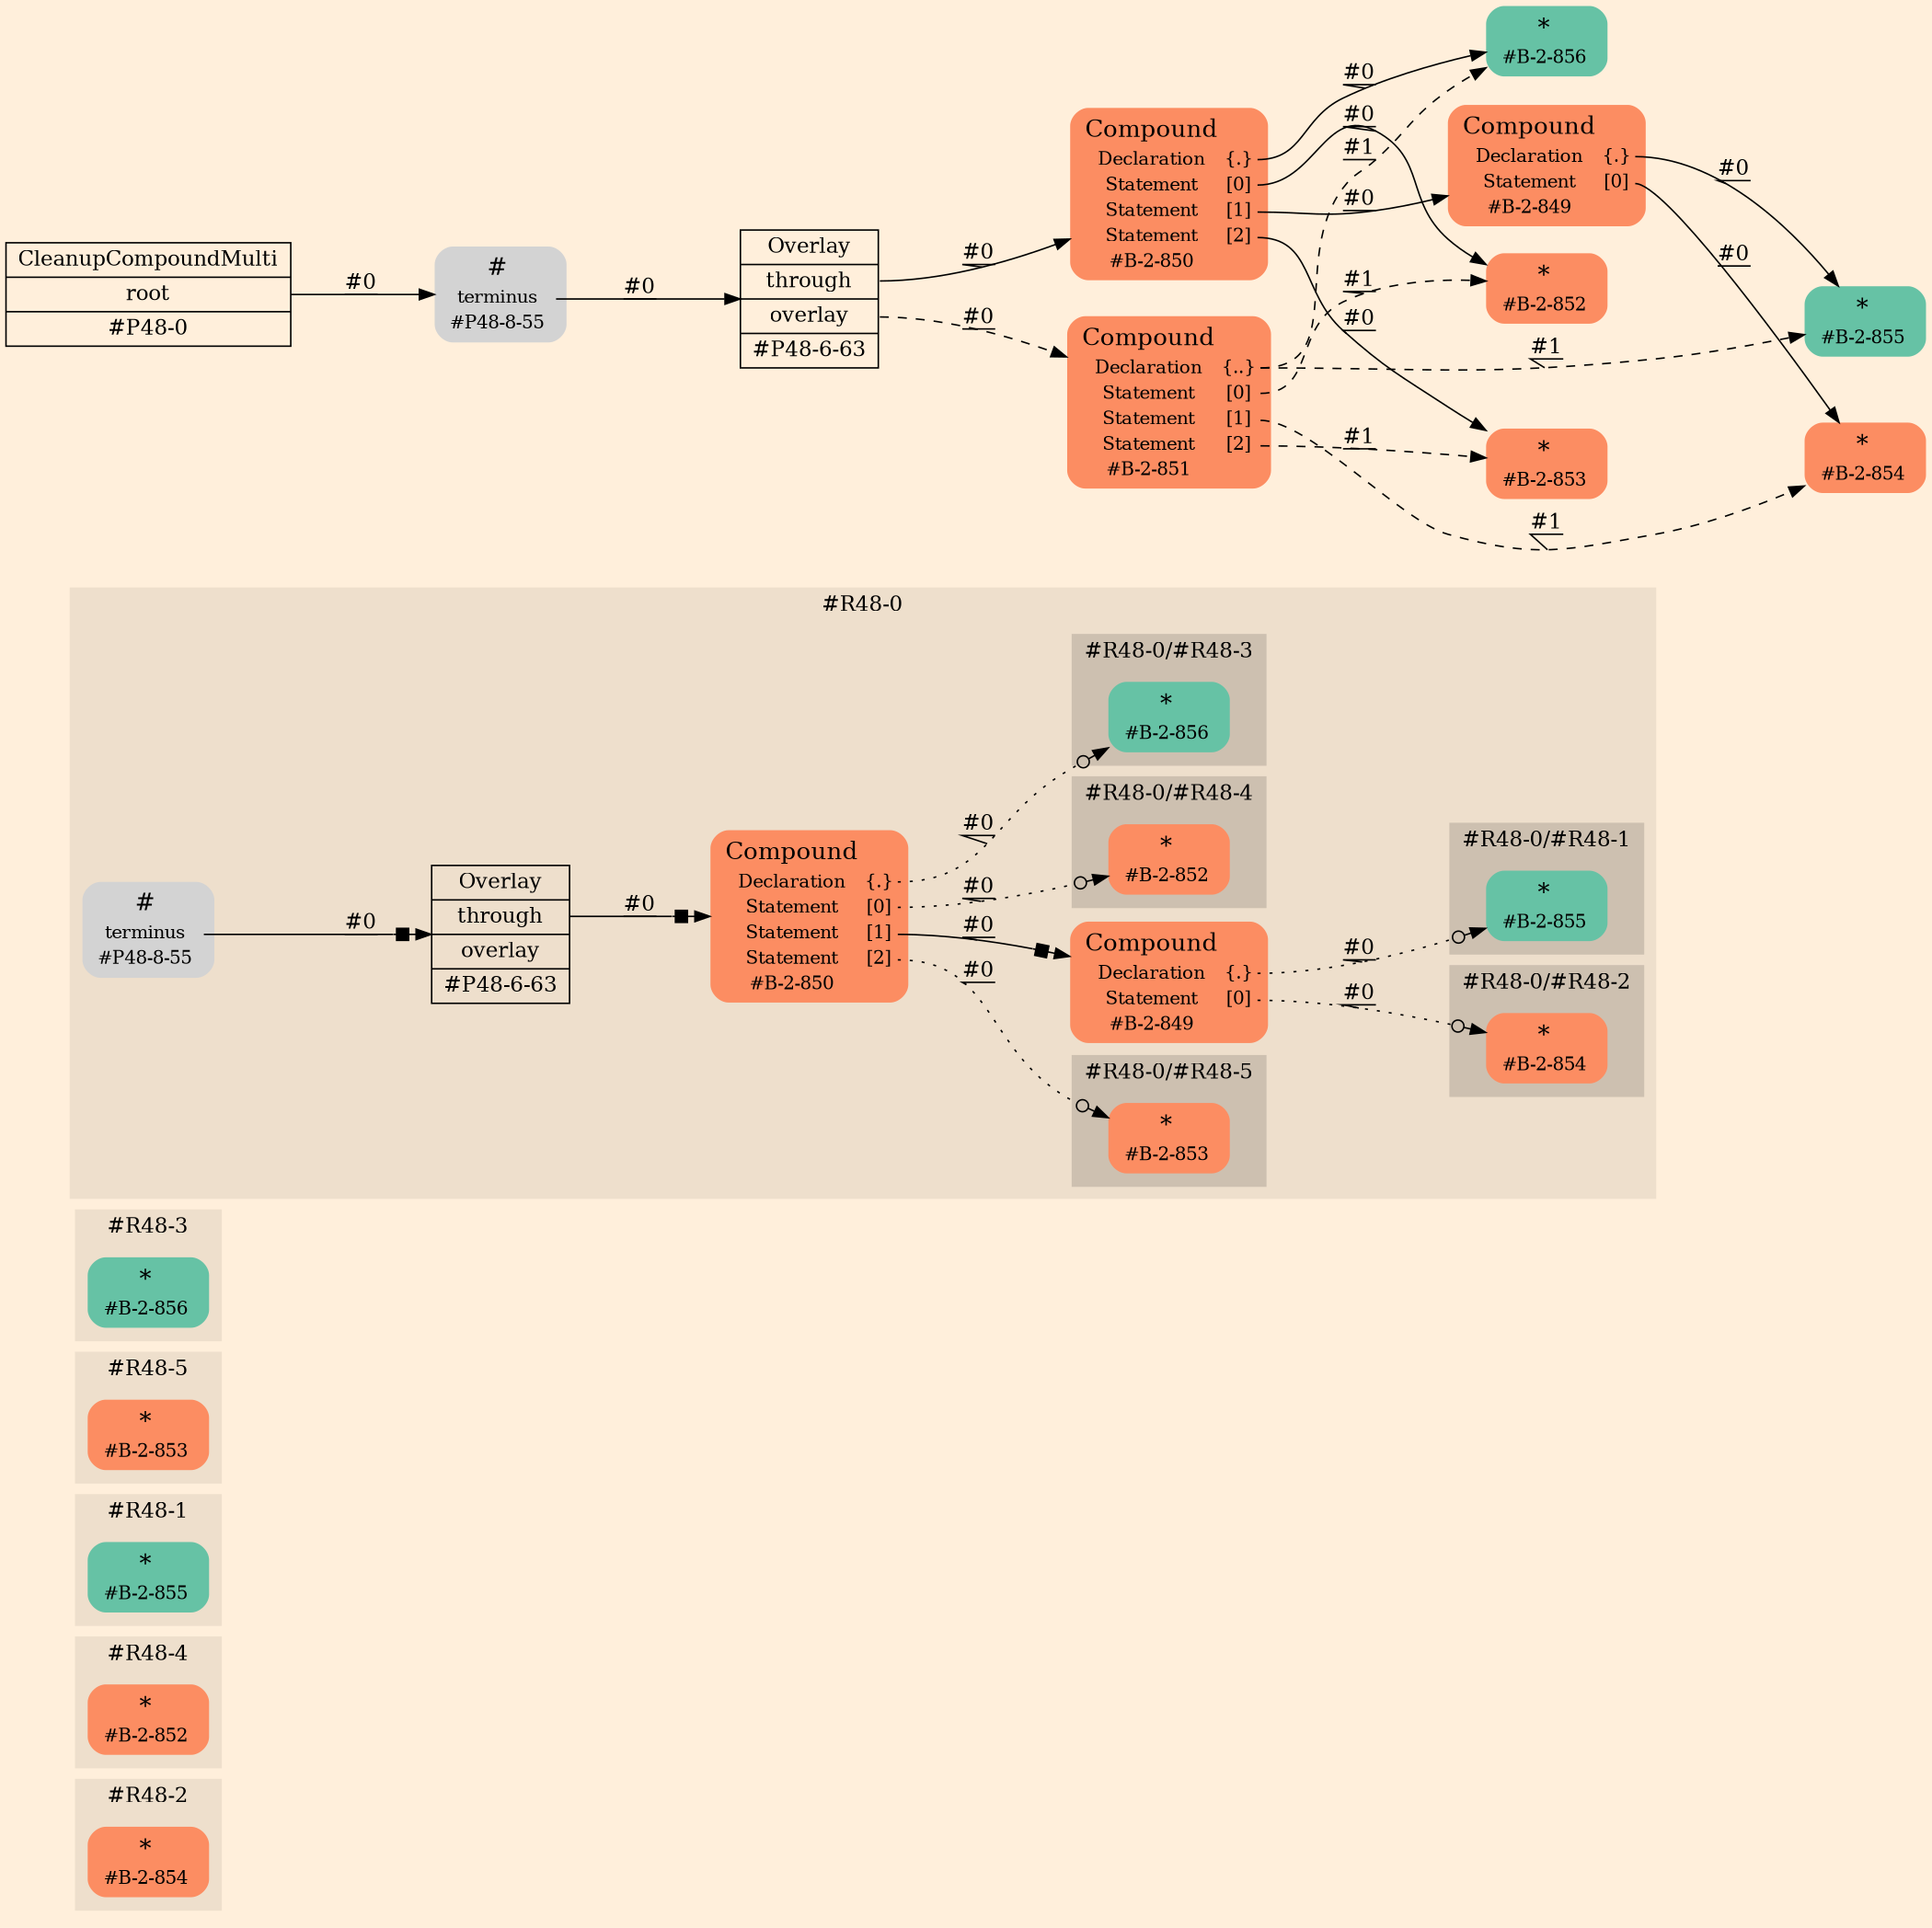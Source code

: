 digraph Inferno {
graph [
    rankdir = "LR"
    ranksep = 1.0
    size = "14,20"
    bgcolor = antiquewhite1
    color = black
    fontcolor = black
];
node [
];

// -------------------- figure #R48-2 --------------------
subgraph "cluster#R48-2" {
    label = "#R48-2"
    style = "filled"
    color = antiquewhite2
    "#R48-2/#B-2-854" [
        shape = "plaintext"
        fillcolor = "/set28/2"
        label = <<TABLE BORDER="0" CELLBORDER="0" CELLSPACING="0">
         <TR><TD><FONT POINT-SIZE="16.0">*</FONT></TD><TD></TD></TR>
         <TR><TD>#B-2-854</TD><TD PORT="port0"></TD></TR>
        </TABLE>>
        style = "rounded,filled"
        fontsize = "12"
    ];
    
}


// -------------------- figure #R48-4 --------------------
subgraph "cluster#R48-4" {
    label = "#R48-4"
    style = "filled"
    color = antiquewhite2
    "#R48-4/#B-2-852" [
        shape = "plaintext"
        fillcolor = "/set28/2"
        label = <<TABLE BORDER="0" CELLBORDER="0" CELLSPACING="0">
         <TR><TD><FONT POINT-SIZE="16.0">*</FONT></TD><TD></TD></TR>
         <TR><TD>#B-2-852</TD><TD PORT="port0"></TD></TR>
        </TABLE>>
        style = "rounded,filled"
        fontsize = "12"
    ];
    
}


// -------------------- figure #R48-1 --------------------
subgraph "cluster#R48-1" {
    label = "#R48-1"
    style = "filled"
    color = antiquewhite2
    "#R48-1/#B-2-855" [
        shape = "plaintext"
        fillcolor = "/set28/1"
        label = <<TABLE BORDER="0" CELLBORDER="0" CELLSPACING="0">
         <TR><TD><FONT POINT-SIZE="16.0">*</FONT></TD><TD></TD></TR>
         <TR><TD>#B-2-855</TD><TD PORT="port0"></TD></TR>
        </TABLE>>
        style = "rounded,filled"
        fontsize = "12"
    ];
    
}


// -------------------- figure #R48-5 --------------------
subgraph "cluster#R48-5" {
    label = "#R48-5"
    style = "filled"
    color = antiquewhite2
    "#R48-5/#B-2-853" [
        shape = "plaintext"
        fillcolor = "/set28/2"
        label = <<TABLE BORDER="0" CELLBORDER="0" CELLSPACING="0">
         <TR><TD><FONT POINT-SIZE="16.0">*</FONT></TD><TD></TD></TR>
         <TR><TD>#B-2-853</TD><TD PORT="port0"></TD></TR>
        </TABLE>>
        style = "rounded,filled"
        fontsize = "12"
    ];
    
}


// -------------------- figure #R48-3 --------------------
subgraph "cluster#R48-3" {
    label = "#R48-3"
    style = "filled"
    color = antiquewhite2
    "#R48-3/#B-2-856" [
        shape = "plaintext"
        fillcolor = "/set28/1"
        label = <<TABLE BORDER="0" CELLBORDER="0" CELLSPACING="0">
         <TR><TD><FONT POINT-SIZE="16.0">*</FONT></TD><TD></TD></TR>
         <TR><TD>#B-2-856</TD><TD PORT="port0"></TD></TR>
        </TABLE>>
        style = "rounded,filled"
        fontsize = "12"
    ];
    
}


// -------------------- figure #R48-0 --------------------
subgraph "cluster#R48-0" {
    label = "#R48-0"
    style = "filled"
    color = antiquewhite2
    "#R48-0/#B-2-849" [
        shape = "plaintext"
        fillcolor = "/set28/2"
        label = <<TABLE BORDER="0" CELLBORDER="0" CELLSPACING="0">
         <TR><TD><FONT POINT-SIZE="16.0">Compound</FONT></TD><TD></TD></TR>
         <TR><TD>Declaration</TD><TD PORT="port0">{.}</TD></TR>
         <TR><TD>Statement</TD><TD PORT="port1">[0]</TD></TR>
         <TR><TD>#B-2-849</TD><TD PORT="port2"></TD></TR>
        </TABLE>>
        style = "rounded,filled"
        fontsize = "12"
    ];
    
    "#R48-0/#B-2-850" [
        shape = "plaintext"
        fillcolor = "/set28/2"
        label = <<TABLE BORDER="0" CELLBORDER="0" CELLSPACING="0">
         <TR><TD><FONT POINT-SIZE="16.0">Compound</FONT></TD><TD></TD></TR>
         <TR><TD>Declaration</TD><TD PORT="port0">{.}</TD></TR>
         <TR><TD>Statement</TD><TD PORT="port1">[0]</TD></TR>
         <TR><TD>Statement</TD><TD PORT="port2">[1]</TD></TR>
         <TR><TD>Statement</TD><TD PORT="port3">[2]</TD></TR>
         <TR><TD>#B-2-850</TD><TD PORT="port4"></TD></TR>
        </TABLE>>
        style = "rounded,filled"
        fontsize = "12"
    ];
    
    "#R48-0/#P48-8-55" [
        shape = "plaintext"
        label = <<TABLE BORDER="0" CELLBORDER="0" CELLSPACING="0">
         <TR><TD><FONT POINT-SIZE="16.0">#</FONT></TD><TD></TD></TR>
         <TR><TD>terminus</TD><TD PORT="port0"></TD></TR>
         <TR><TD>#P48-8-55</TD><TD PORT="port1"></TD></TR>
        </TABLE>>
        style = "rounded,filled"
        fontsize = "12"
    ];
    
    "#R48-0/#P48-6-63" [
        shape = "record"
        fillcolor = antiquewhite2
        label = "<fixed> Overlay | <port0> through | <port1> overlay | <port2> #P48-6-63"
        style = "filled"
        fontsize = "14"
        color = black
        fontcolor = black
    ];
    
    subgraph "cluster#R48-0/#R48-3" {
        label = "#R48-0/#R48-3"
        style = "filled"
        color = antiquewhite3
        "#R48-0/#0/#B-2-856" [
            shape = "plaintext"
            fillcolor = "/set28/1"
            label = <<TABLE BORDER="0" CELLBORDER="0" CELLSPACING="0">
             <TR><TD><FONT POINT-SIZE="16.0">*</FONT></TD><TD></TD></TR>
             <TR><TD>#B-2-856</TD><TD PORT="port0"></TD></TR>
            </TABLE>>
            style = "rounded,filled"
            fontsize = "12"
        ];
        
    }
    
    subgraph "cluster#R48-0/#R48-5" {
        label = "#R48-0/#R48-5"
        style = "filled"
        color = antiquewhite3
        "#R48-0/#0/#B-2-853" [
            shape = "plaintext"
            fillcolor = "/set28/2"
            label = <<TABLE BORDER="0" CELLBORDER="0" CELLSPACING="0">
             <TR><TD><FONT POINT-SIZE="16.0">*</FONT></TD><TD></TD></TR>
             <TR><TD>#B-2-853</TD><TD PORT="port0"></TD></TR>
            </TABLE>>
            style = "rounded,filled"
            fontsize = "12"
        ];
        
    }
    
    subgraph "cluster#R48-0/#R48-1" {
        label = "#R48-0/#R48-1"
        style = "filled"
        color = antiquewhite3
        "#R48-0/#0/#B-2-855" [
            shape = "plaintext"
            fillcolor = "/set28/1"
            label = <<TABLE BORDER="0" CELLBORDER="0" CELLSPACING="0">
             <TR><TD><FONT POINT-SIZE="16.0">*</FONT></TD><TD></TD></TR>
             <TR><TD>#B-2-855</TD><TD PORT="port0"></TD></TR>
            </TABLE>>
            style = "rounded,filled"
            fontsize = "12"
        ];
        
    }
    
    subgraph "cluster#R48-0/#R48-4" {
        label = "#R48-0/#R48-4"
        style = "filled"
        color = antiquewhite3
        "#R48-0/#0/#B-2-852" [
            shape = "plaintext"
            fillcolor = "/set28/2"
            label = <<TABLE BORDER="0" CELLBORDER="0" CELLSPACING="0">
             <TR><TD><FONT POINT-SIZE="16.0">*</FONT></TD><TD></TD></TR>
             <TR><TD>#B-2-852</TD><TD PORT="port0"></TD></TR>
            </TABLE>>
            style = "rounded,filled"
            fontsize = "12"
        ];
        
    }
    
    subgraph "cluster#R48-0/#R48-2" {
        label = "#R48-0/#R48-2"
        style = "filled"
        color = antiquewhite3
        "#R48-0/#0/#B-2-854" [
            shape = "plaintext"
            fillcolor = "/set28/2"
            label = <<TABLE BORDER="0" CELLBORDER="0" CELLSPACING="0">
             <TR><TD><FONT POINT-SIZE="16.0">*</FONT></TD><TD></TD></TR>
             <TR><TD>#B-2-854</TD><TD PORT="port0"></TD></TR>
            </TABLE>>
            style = "rounded,filled"
            fontsize = "12"
        ];
        
    }
    
}


// -------------------- transformation figure --------------------
"CR#P48-0" [
    shape = "record"
    fillcolor = antiquewhite1
    label = "<fixed> CleanupCompoundMulti | <port0> root | <port1> #P48-0"
    style = "filled"
    fontsize = "14"
    color = black
    fontcolor = black
];

"#P48-8-55" [
    shape = "plaintext"
    label = <<TABLE BORDER="0" CELLBORDER="0" CELLSPACING="0">
     <TR><TD><FONT POINT-SIZE="16.0">#</FONT></TD><TD></TD></TR>
     <TR><TD>terminus</TD><TD PORT="port0"></TD></TR>
     <TR><TD>#P48-8-55</TD><TD PORT="port1"></TD></TR>
    </TABLE>>
    style = "rounded,filled"
    fontsize = "12"
];

"#P48-6-63" [
    shape = "record"
    fillcolor = antiquewhite1
    label = "<fixed> Overlay | <port0> through | <port1> overlay | <port2> #P48-6-63"
    style = "filled"
    fontsize = "14"
    color = black
    fontcolor = black
];

"#B-2-850" [
    shape = "plaintext"
    fillcolor = "/set28/2"
    label = <<TABLE BORDER="0" CELLBORDER="0" CELLSPACING="0">
     <TR><TD><FONT POINT-SIZE="16.0">Compound</FONT></TD><TD></TD></TR>
     <TR><TD>Declaration</TD><TD PORT="port0">{.}</TD></TR>
     <TR><TD>Statement</TD><TD PORT="port1">[0]</TD></TR>
     <TR><TD>Statement</TD><TD PORT="port2">[1]</TD></TR>
     <TR><TD>Statement</TD><TD PORT="port3">[2]</TD></TR>
     <TR><TD>#B-2-850</TD><TD PORT="port4"></TD></TR>
    </TABLE>>
    style = "rounded,filled"
    fontsize = "12"
];

"#B-2-856" [
    shape = "plaintext"
    fillcolor = "/set28/1"
    label = <<TABLE BORDER="0" CELLBORDER="0" CELLSPACING="0">
     <TR><TD><FONT POINT-SIZE="16.0">*</FONT></TD><TD></TD></TR>
     <TR><TD>#B-2-856</TD><TD PORT="port0"></TD></TR>
    </TABLE>>
    style = "rounded,filled"
    fontsize = "12"
];

"#B-2-852" [
    shape = "plaintext"
    fillcolor = "/set28/2"
    label = <<TABLE BORDER="0" CELLBORDER="0" CELLSPACING="0">
     <TR><TD><FONT POINT-SIZE="16.0">*</FONT></TD><TD></TD></TR>
     <TR><TD>#B-2-852</TD><TD PORT="port0"></TD></TR>
    </TABLE>>
    style = "rounded,filled"
    fontsize = "12"
];

"#B-2-849" [
    shape = "plaintext"
    fillcolor = "/set28/2"
    label = <<TABLE BORDER="0" CELLBORDER="0" CELLSPACING="0">
     <TR><TD><FONT POINT-SIZE="16.0">Compound</FONT></TD><TD></TD></TR>
     <TR><TD>Declaration</TD><TD PORT="port0">{.}</TD></TR>
     <TR><TD>Statement</TD><TD PORT="port1">[0]</TD></TR>
     <TR><TD>#B-2-849</TD><TD PORT="port2"></TD></TR>
    </TABLE>>
    style = "rounded,filled"
    fontsize = "12"
];

"#B-2-855" [
    shape = "plaintext"
    fillcolor = "/set28/1"
    label = <<TABLE BORDER="0" CELLBORDER="0" CELLSPACING="0">
     <TR><TD><FONT POINT-SIZE="16.0">*</FONT></TD><TD></TD></TR>
     <TR><TD>#B-2-855</TD><TD PORT="port0"></TD></TR>
    </TABLE>>
    style = "rounded,filled"
    fontsize = "12"
];

"#B-2-854" [
    shape = "plaintext"
    fillcolor = "/set28/2"
    label = <<TABLE BORDER="0" CELLBORDER="0" CELLSPACING="0">
     <TR><TD><FONT POINT-SIZE="16.0">*</FONT></TD><TD></TD></TR>
     <TR><TD>#B-2-854</TD><TD PORT="port0"></TD></TR>
    </TABLE>>
    style = "rounded,filled"
    fontsize = "12"
];

"#B-2-853" [
    shape = "plaintext"
    fillcolor = "/set28/2"
    label = <<TABLE BORDER="0" CELLBORDER="0" CELLSPACING="0">
     <TR><TD><FONT POINT-SIZE="16.0">*</FONT></TD><TD></TD></TR>
     <TR><TD>#B-2-853</TD><TD PORT="port0"></TD></TR>
    </TABLE>>
    style = "rounded,filled"
    fontsize = "12"
];

"#B-2-851" [
    shape = "plaintext"
    fillcolor = "/set28/2"
    label = <<TABLE BORDER="0" CELLBORDER="0" CELLSPACING="0">
     <TR><TD><FONT POINT-SIZE="16.0">Compound</FONT></TD><TD></TD></TR>
     <TR><TD>Declaration</TD><TD PORT="port0">{..}</TD></TR>
     <TR><TD>Statement</TD><TD PORT="port1">[0]</TD></TR>
     <TR><TD>Statement</TD><TD PORT="port2">[1]</TD></TR>
     <TR><TD>Statement</TD><TD PORT="port3">[2]</TD></TR>
     <TR><TD>#B-2-851</TD><TD PORT="port4"></TD></TR>
    </TABLE>>
    style = "rounded,filled"
    fontsize = "12"
];


// -------------------- links --------------------
// links for block CR#P48-0
"CR#P48-0":port0 -> "#P48-8-55" [
    style="solid"
    label = "#0"
    decorate = true
    color = black
    fontcolor = black
];

// links for block #P48-8-55
"#P48-8-55":port0 -> "#P48-6-63" [
    style="solid"
    label = "#0"
    decorate = true
    color = black
    fontcolor = black
];

// links for block #P48-6-63
"#P48-6-63":port0 -> "#B-2-850" [
    style="solid"
    label = "#0"
    decorate = true
    color = black
    fontcolor = black
];

"#P48-6-63":port1 -> "#B-2-851" [
    style="dashed"
    label = "#0"
    decorate = true
    color = black
    fontcolor = black
];

// links for block #B-2-850
"#B-2-850":port0 -> "#B-2-856" [
    style="solid"
    label = "#0"
    decorate = true
    color = black
    fontcolor = black
];

"#B-2-850":port1 -> "#B-2-852" [
    style="solid"
    label = "#0"
    decorate = true
    color = black
    fontcolor = black
];

"#B-2-850":port2 -> "#B-2-849" [
    style="solid"
    label = "#0"
    decorate = true
    color = black
    fontcolor = black
];

"#B-2-850":port3 -> "#B-2-853" [
    style="solid"
    label = "#0"
    decorate = true
    color = black
    fontcolor = black
];

// links for block #B-2-856
// links for block #B-2-852
// links for block #B-2-849
"#B-2-849":port0 -> "#B-2-855" [
    style="solid"
    label = "#0"
    decorate = true
    color = black
    fontcolor = black
];

"#B-2-849":port1 -> "#B-2-854" [
    style="solid"
    label = "#0"
    decorate = true
    color = black
    fontcolor = black
];

// links for block #B-2-855
// links for block #B-2-854
// links for block #B-2-853
// links for block #B-2-851
"#B-2-851":port0 -> "#B-2-855" [
    style="dashed"
    label = "#1"
    decorate = true
    color = black
    fontcolor = black
];

"#B-2-851":port0 -> "#B-2-856" [
    style="dashed"
    label = "#1"
    decorate = true
    color = black
    fontcolor = black
];

"#B-2-851":port1 -> "#B-2-852" [
    style="dashed"
    label = "#1"
    decorate = true
    color = black
    fontcolor = black
];

"#B-2-851":port2 -> "#B-2-854" [
    style="dashed"
    label = "#1"
    decorate = true
    color = black
    fontcolor = black
];

"#B-2-851":port3 -> "#B-2-853" [
    style="dashed"
    label = "#1"
    decorate = true
    color = black
    fontcolor = black
];

// links for block #R48-0/#B-2-849
"#R48-0/#B-2-849":port0 -> "#R48-0/#0/#B-2-855" [
    style="dotted"
    arrowhead="normalnoneodot"
    label = "#0"
    decorate = true
    color = black
    fontcolor = black
];

"#R48-0/#B-2-849":port1 -> "#R48-0/#0/#B-2-854" [
    style="dotted"
    arrowhead="normalnoneodot"
    label = "#0"
    decorate = true
    color = black
    fontcolor = black
];

// links for block #R48-0/#B-2-850
"#R48-0/#B-2-850":port0 -> "#R48-0/#0/#B-2-856" [
    style="dotted"
    arrowhead="normalnoneodot"
    label = "#0"
    decorate = true
    color = black
    fontcolor = black
];

"#R48-0/#B-2-850":port1 -> "#R48-0/#0/#B-2-852" [
    style="dotted"
    arrowhead="normalnoneodot"
    label = "#0"
    decorate = true
    color = black
    fontcolor = black
];

"#R48-0/#B-2-850":port2 -> "#R48-0/#B-2-849" [
    style="solid"
    arrowhead="normalnonebox"
    label = "#0"
    decorate = true
    color = black
    fontcolor = black
];

"#R48-0/#B-2-850":port3 -> "#R48-0/#0/#B-2-853" [
    style="dotted"
    arrowhead="normalnoneodot"
    label = "#0"
    decorate = true
    color = black
    fontcolor = black
];

// links for block #R48-0/#P48-8-55
"#R48-0/#P48-8-55":port0 -> "#R48-0/#P48-6-63" [
    style="solid"
    arrowhead="normalnonebox"
    label = "#0"
    decorate = true
    color = black
    fontcolor = black
];

// links for block #R48-0/#P48-6-63
"#R48-0/#P48-6-63":port0 -> "#R48-0/#B-2-850" [
    style="solid"
    arrowhead="normalnonebox"
    label = "#0"
    decorate = true
    color = black
    fontcolor = black
];

// links for block #R48-0/#0/#B-2-856
// links for block #R48-0/#0/#B-2-853
// links for block #R48-0/#0/#B-2-855
// links for block #R48-0/#0/#B-2-852
// links for block #R48-0/#0/#B-2-854
// links for block #R48-3/#B-2-856
// links for block #R48-5/#B-2-853
// links for block #R48-1/#B-2-855
// links for block #R48-4/#B-2-852
// links for block #R48-2/#B-2-854
}
